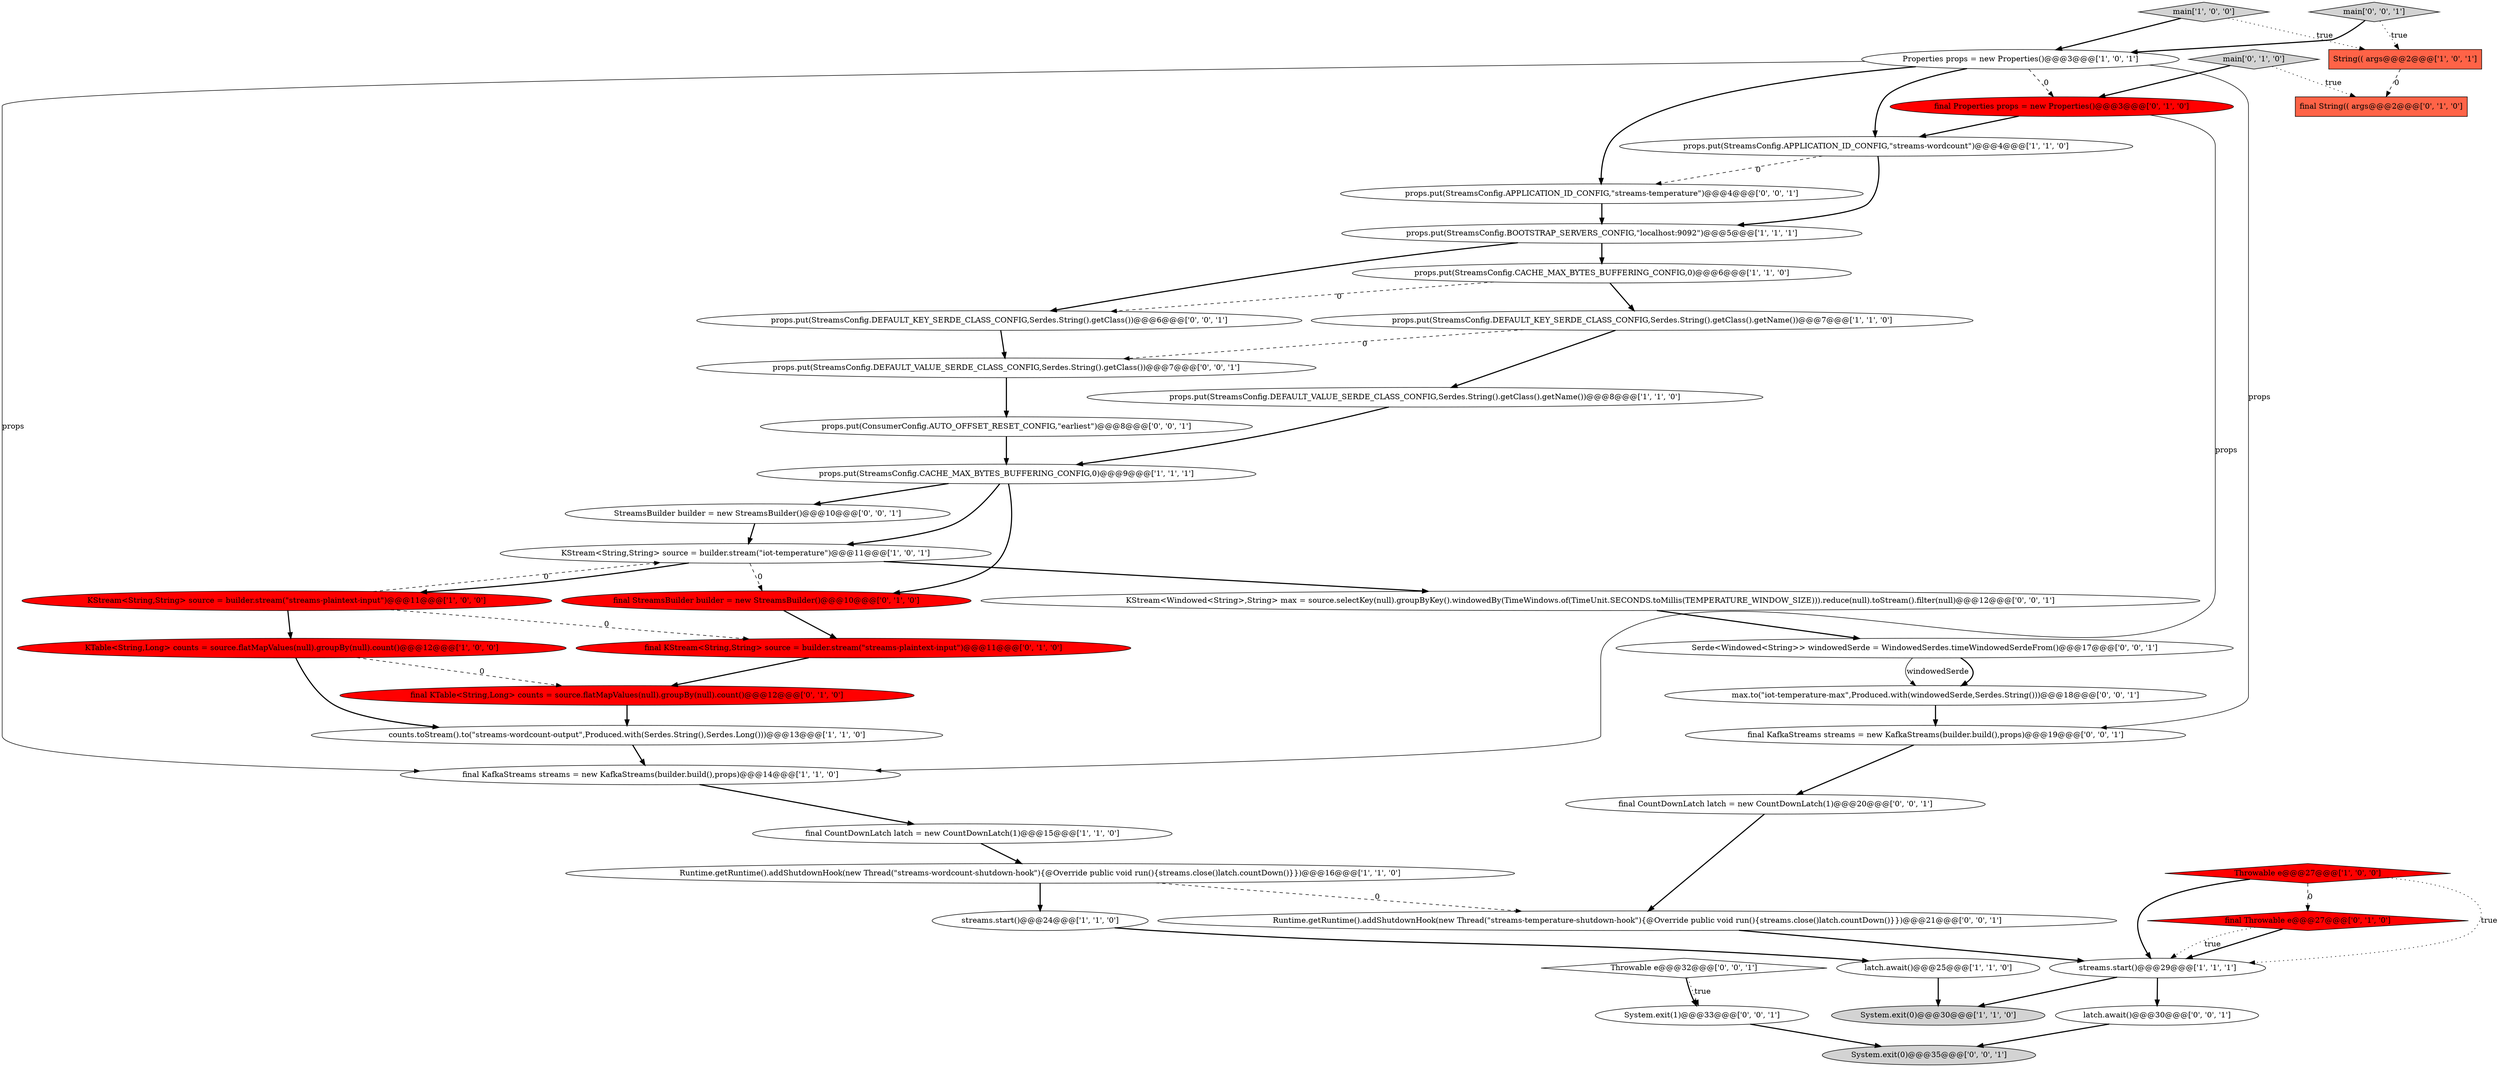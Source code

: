 digraph {
35 [style = filled, label = "Runtime.getRuntime().addShutdownHook(new Thread(\"streams-temperature-shutdown-hook\"){@Override public void run(){streams.close()latch.countDown()}})@@@21@@@['0', '0', '1']", fillcolor = white, shape = ellipse image = "AAA0AAABBB3BBB"];
2 [style = filled, label = "main['1', '0', '0']", fillcolor = lightgray, shape = diamond image = "AAA0AAABBB1BBB"];
6 [style = filled, label = "props.put(StreamsConfig.BOOTSTRAP_SERVERS_CONFIG,\"localhost:9092\")@@@5@@@['1', '1', '1']", fillcolor = white, shape = ellipse image = "AAA0AAABBB1BBB"];
31 [style = filled, label = "props.put(StreamsConfig.DEFAULT_VALUE_SERDE_CLASS_CONFIG,Serdes.String().getClass())@@@7@@@['0', '0', '1']", fillcolor = white, shape = ellipse image = "AAA0AAABBB3BBB"];
29 [style = filled, label = "props.put(StreamsConfig.APPLICATION_ID_CONFIG,\"streams-temperature\")@@@4@@@['0', '0', '1']", fillcolor = white, shape = ellipse image = "AAA0AAABBB3BBB"];
9 [style = filled, label = "final CountDownLatch latch = new CountDownLatch(1)@@@15@@@['1', '1', '0']", fillcolor = white, shape = ellipse image = "AAA0AAABBB1BBB"];
37 [style = filled, label = "System.exit(0)@@@35@@@['0', '0', '1']", fillcolor = lightgray, shape = ellipse image = "AAA0AAABBB3BBB"];
21 [style = filled, label = "final Properties props = new Properties()@@@3@@@['0', '1', '0']", fillcolor = red, shape = ellipse image = "AAA1AAABBB2BBB"];
38 [style = filled, label = "KStream<Windowed<String>,String> max = source.selectKey(null).groupByKey().windowedBy(TimeWindows.of(TimeUnit.SECONDS.toMillis(TEMPERATURE_WINDOW_SIZE))).reduce(null).toStream().filter(null)@@@12@@@['0', '0', '1']", fillcolor = white, shape = ellipse image = "AAA0AAABBB3BBB"];
10 [style = filled, label = "KTable<String,Long> counts = source.flatMapValues(null).groupBy(null).count()@@@12@@@['1', '0', '0']", fillcolor = red, shape = ellipse image = "AAA1AAABBB1BBB"];
39 [style = filled, label = "final KafkaStreams streams = new KafkaStreams(builder.build(),props)@@@19@@@['0', '0', '1']", fillcolor = white, shape = ellipse image = "AAA0AAABBB3BBB"];
42 [style = filled, label = "latch.await()@@@30@@@['0', '0', '1']", fillcolor = white, shape = ellipse image = "AAA0AAABBB3BBB"];
41 [style = filled, label = "main['0', '0', '1']", fillcolor = lightgray, shape = diamond image = "AAA0AAABBB3BBB"];
14 [style = filled, label = "KStream<String,String> source = builder.stream(\"iot-temperature\")@@@11@@@['1', '0', '1']", fillcolor = white, shape = ellipse image = "AAA0AAABBB1BBB"];
43 [style = filled, label = "props.put(StreamsConfig.DEFAULT_KEY_SERDE_CLASS_CONFIG,Serdes.String().getClass())@@@6@@@['0', '0', '1']", fillcolor = white, shape = ellipse image = "AAA0AAABBB3BBB"];
24 [style = filled, label = "final KStream<String,String> source = builder.stream(\"streams-plaintext-input\")@@@11@@@['0', '1', '0']", fillcolor = red, shape = ellipse image = "AAA1AAABBB2BBB"];
11 [style = filled, label = "props.put(StreamsConfig.CACHE_MAX_BYTES_BUFFERING_CONFIG,0)@@@9@@@['1', '1', '1']", fillcolor = white, shape = ellipse image = "AAA0AAABBB1BBB"];
13 [style = filled, label = "latch.await()@@@25@@@['1', '1', '0']", fillcolor = white, shape = ellipse image = "AAA0AAABBB1BBB"];
16 [style = filled, label = "Runtime.getRuntime().addShutdownHook(new Thread(\"streams-wordcount-shutdown-hook\"){@Override public void run(){streams.close()latch.countDown()}})@@@16@@@['1', '1', '0']", fillcolor = white, shape = ellipse image = "AAA0AAABBB1BBB"];
7 [style = filled, label = "KStream<String,String> source = builder.stream(\"streams-plaintext-input\")@@@11@@@['1', '0', '0']", fillcolor = red, shape = ellipse image = "AAA1AAABBB1BBB"];
12 [style = filled, label = "streams.start()@@@24@@@['1', '1', '0']", fillcolor = white, shape = ellipse image = "AAA0AAABBB1BBB"];
1 [style = filled, label = "props.put(StreamsConfig.APPLICATION_ID_CONFIG,\"streams-wordcount\")@@@4@@@['1', '1', '0']", fillcolor = white, shape = ellipse image = "AAA0AAABBB1BBB"];
0 [style = filled, label = "Throwable e@@@27@@@['1', '0', '0']", fillcolor = red, shape = diamond image = "AAA1AAABBB1BBB"];
25 [style = filled, label = "final Throwable e@@@27@@@['0', '1', '0']", fillcolor = red, shape = diamond image = "AAA1AAABBB2BBB"];
30 [style = filled, label = "Throwable e@@@32@@@['0', '0', '1']", fillcolor = white, shape = diamond image = "AAA0AAABBB3BBB"];
34 [style = filled, label = "System.exit(1)@@@33@@@['0', '0', '1']", fillcolor = white, shape = ellipse image = "AAA0AAABBB3BBB"];
40 [style = filled, label = "props.put(ConsumerConfig.AUTO_OFFSET_RESET_CONFIG,\"earliest\")@@@8@@@['0', '0', '1']", fillcolor = white, shape = ellipse image = "AAA0AAABBB3BBB"];
18 [style = filled, label = "props.put(StreamsConfig.CACHE_MAX_BYTES_BUFFERING_CONFIG,0)@@@6@@@['1', '1', '0']", fillcolor = white, shape = ellipse image = "AAA0AAABBB1BBB"];
27 [style = filled, label = "final String(( args@@@2@@@['0', '1', '0']", fillcolor = tomato, shape = box image = "AAA1AAABBB2BBB"];
22 [style = filled, label = "main['0', '1', '0']", fillcolor = lightgray, shape = diamond image = "AAA0AAABBB2BBB"];
15 [style = filled, label = "Properties props = new Properties()@@@3@@@['1', '0', '1']", fillcolor = white, shape = ellipse image = "AAA0AAABBB1BBB"];
3 [style = filled, label = "String(( args@@@2@@@['1', '0', '1']", fillcolor = tomato, shape = box image = "AAA0AAABBB1BBB"];
20 [style = filled, label = "final KafkaStreams streams = new KafkaStreams(builder.build(),props)@@@14@@@['1', '1', '0']", fillcolor = white, shape = ellipse image = "AAA0AAABBB1BBB"];
26 [style = filled, label = "final KTable<String,Long> counts = source.flatMapValues(null).groupBy(null).count()@@@12@@@['0', '1', '0']", fillcolor = red, shape = ellipse image = "AAA1AAABBB2BBB"];
8 [style = filled, label = "System.exit(0)@@@30@@@['1', '1', '0']", fillcolor = lightgray, shape = ellipse image = "AAA0AAABBB1BBB"];
4 [style = filled, label = "props.put(StreamsConfig.DEFAULT_VALUE_SERDE_CLASS_CONFIG,Serdes.String().getClass().getName())@@@8@@@['1', '1', '0']", fillcolor = white, shape = ellipse image = "AAA0AAABBB1BBB"];
33 [style = filled, label = "final CountDownLatch latch = new CountDownLatch(1)@@@20@@@['0', '0', '1']", fillcolor = white, shape = ellipse image = "AAA0AAABBB3BBB"];
32 [style = filled, label = "StreamsBuilder builder = new StreamsBuilder()@@@10@@@['0', '0', '1']", fillcolor = white, shape = ellipse image = "AAA0AAABBB3BBB"];
17 [style = filled, label = "streams.start()@@@29@@@['1', '1', '1']", fillcolor = white, shape = ellipse image = "AAA0AAABBB1BBB"];
28 [style = filled, label = "Serde<Windowed<String>> windowedSerde = WindowedSerdes.timeWindowedSerdeFrom()@@@17@@@['0', '0', '1']", fillcolor = white, shape = ellipse image = "AAA0AAABBB3BBB"];
23 [style = filled, label = "final StreamsBuilder builder = new StreamsBuilder()@@@10@@@['0', '1', '0']", fillcolor = red, shape = ellipse image = "AAA1AAABBB2BBB"];
36 [style = filled, label = "max.to(\"iot-temperature-max\",Produced.with(windowedSerde,Serdes.String()))@@@18@@@['0', '0', '1']", fillcolor = white, shape = ellipse image = "AAA0AAABBB3BBB"];
5 [style = filled, label = "counts.toStream().to(\"streams-wordcount-output\",Produced.with(Serdes.String(),Serdes.Long()))@@@13@@@['1', '1', '0']", fillcolor = white, shape = ellipse image = "AAA0AAABBB1BBB"];
19 [style = filled, label = "props.put(StreamsConfig.DEFAULT_KEY_SERDE_CLASS_CONFIG,Serdes.String().getClass().getName())@@@7@@@['1', '1', '0']", fillcolor = white, shape = ellipse image = "AAA0AAABBB1BBB"];
2->3 [style = dotted, label="true"];
18->43 [style = dashed, label="0"];
17->8 [style = bold, label=""];
6->43 [style = bold, label=""];
33->35 [style = bold, label=""];
42->37 [style = bold, label=""];
28->36 [style = bold, label=""];
41->15 [style = bold, label=""];
28->36 [style = solid, label="windowedSerde"];
5->20 [style = bold, label=""];
11->14 [style = bold, label=""];
7->10 [style = bold, label=""];
20->9 [style = bold, label=""];
26->5 [style = bold, label=""];
0->17 [style = bold, label=""];
6->18 [style = bold, label=""];
38->28 [style = bold, label=""];
7->14 [style = dashed, label="0"];
3->27 [style = dashed, label="0"];
15->20 [style = solid, label="props"];
16->35 [style = dashed, label="0"];
1->29 [style = dashed, label="0"];
18->19 [style = bold, label=""];
22->21 [style = bold, label=""];
32->14 [style = bold, label=""];
15->21 [style = dashed, label="0"];
14->38 [style = bold, label=""];
11->32 [style = bold, label=""];
30->34 [style = bold, label=""];
17->42 [style = bold, label=""];
30->34 [style = dotted, label="true"];
25->17 [style = bold, label=""];
9->16 [style = bold, label=""];
36->39 [style = bold, label=""];
39->33 [style = bold, label=""];
21->20 [style = solid, label="props"];
14->7 [style = bold, label=""];
12->13 [style = bold, label=""];
24->26 [style = bold, label=""];
29->6 [style = bold, label=""];
23->24 [style = bold, label=""];
40->11 [style = bold, label=""];
1->6 [style = bold, label=""];
14->23 [style = dashed, label="0"];
10->26 [style = dashed, label="0"];
10->5 [style = bold, label=""];
0->25 [style = dashed, label="0"];
34->37 [style = bold, label=""];
7->24 [style = dashed, label="0"];
25->17 [style = dotted, label="true"];
21->1 [style = bold, label=""];
2->15 [style = bold, label=""];
22->27 [style = dotted, label="true"];
35->17 [style = bold, label=""];
31->40 [style = bold, label=""];
0->17 [style = dotted, label="true"];
41->3 [style = dotted, label="true"];
19->4 [style = bold, label=""];
15->39 [style = solid, label="props"];
13->8 [style = bold, label=""];
4->11 [style = bold, label=""];
11->23 [style = bold, label=""];
16->12 [style = bold, label=""];
15->29 [style = bold, label=""];
43->31 [style = bold, label=""];
15->1 [style = bold, label=""];
19->31 [style = dashed, label="0"];
}
